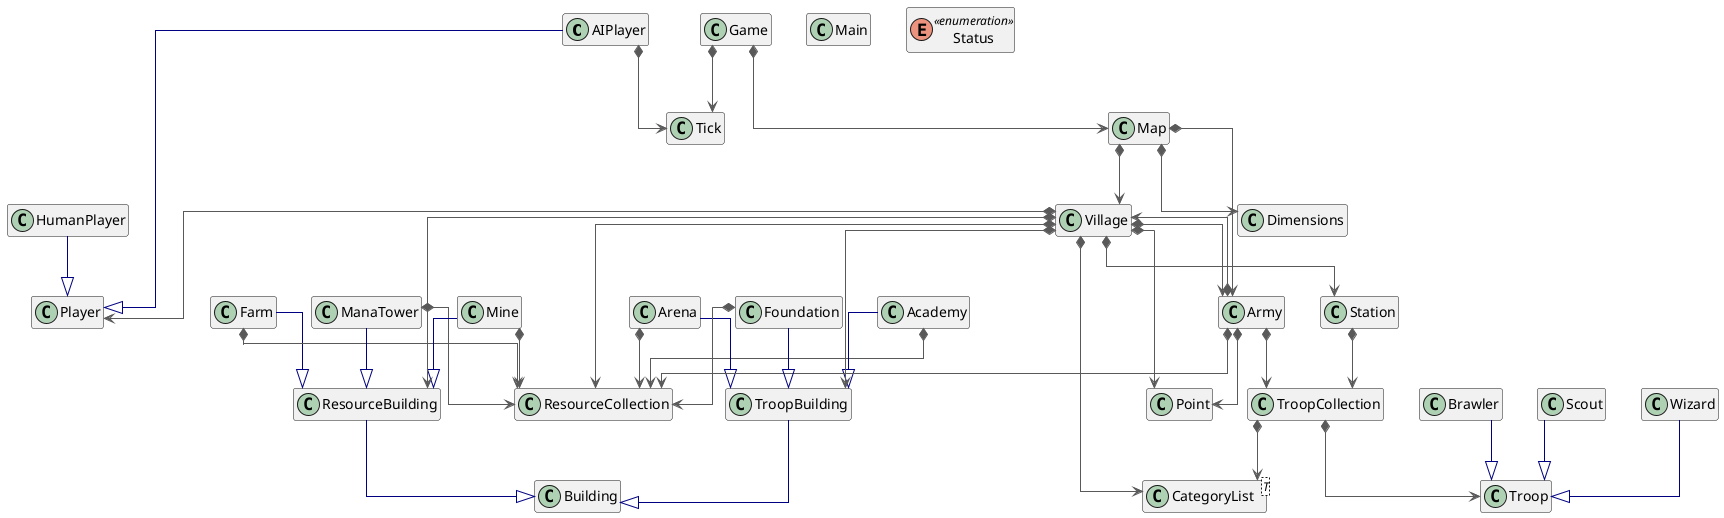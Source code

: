 @startuml

top to bottom direction
skinparam linetype ortho

class AIPlayer
class Academy
class Arena
class Army
class Brawler
class Building
class CategoryList<T>
class Dimensions
class Farm
class Foundation
class Game
class HumanPlayer
class Main
class ManaTower
class Map
class Mine
class Player
class Point
class ResourceBuilding
class ResourceCollection
class Scout
class Station
enum Status << enumeration >>
class Tick
class Troop
class TroopBuilding
class TroopCollection
class Village
class Wizard

hide members

AIPlayer            -[#000082,plain]-^  Player             
AIPlayer            *-[#595959,plain]->  Tick               
Academy             *-[#595959,plain]->  ResourceCollection 
Academy             -[#000082,plain]-^  TroopBuilding      
Arena               *-[#595959,plain]->  ResourceCollection 
Arena               -[#000082,plain]-^  TroopBuilding      
Army                *-[#595959,plain]->  Point              
Army                *-[#595959,plain]->  ResourceCollection 
Army                *-[#595959,plain]->  TroopCollection    
Army                *-[#595959,plain]->  Village            
Brawler             -[#000082,plain]-^  Troop              
Farm                -[#000082,plain]-^  ResourceBuilding   
Farm                *-[#595959,plain]->  ResourceCollection 
Foundation          *-[#595959,plain]->  ResourceCollection 
Foundation          -[#000082,plain]-^  TroopBuilding      
Game                *-[#595959,plain]->  Map                
Game                *-[#595959,plain]->  Tick               
HumanPlayer         -[#000082,plain]-^  Player             
ManaTower           -[#000082,plain]-^  ResourceBuilding   
ManaTower           *-[#595959,plain]->  ResourceCollection 
Map                 *-[#595959,plain]->  Army               
Map                 *-[#595959,plain]->  Dimensions         
Map                 *-[#595959,plain]->  Village            
Mine                -[#000082,plain]-^  ResourceBuilding   
Mine                *-[#595959,plain]->  ResourceCollection 
ResourceBuilding    -[#000082,plain]-^  Building           
Scout               -[#000082,plain]-^  Troop              
Station             *-[#595959,plain]->  TroopCollection    
TroopBuilding       -[#000082,plain]-^  Building           
TroopCollection     *-[#595959,plain]->  CategoryList       
TroopCollection     *-[#595959,plain]->  Troop              
Village             *-[#595959,plain]->  Army               
Village             *-[#595959,plain]->  CategoryList       
Village             *-[#595959,plain]->  Player             
Village             *-[#595959,plain]->  Point              
Village             *-[#595959,plain]->  ResourceBuilding   
Village             *-[#595959,plain]->  ResourceCollection 
Village             *-[#595959,plain]->  Station            
Village             *-[#595959,plain]->  TroopBuilding      
Wizard              -[#000082,plain]-^  Troop              
@enduml
